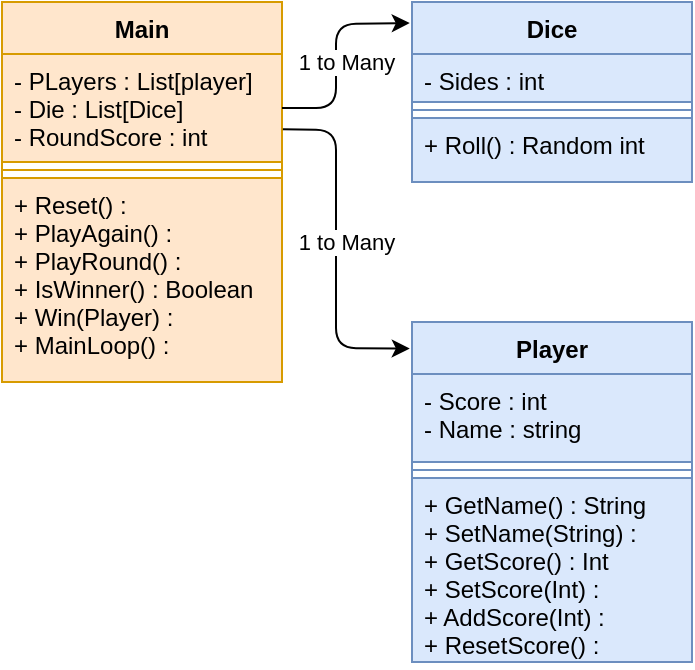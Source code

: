 <mxfile version="15.3.8" type="github">
  <diagram id="bdfmL1RfFqFF03tqhIrQ" name="Page-1">
    <mxGraphModel dx="981" dy="526" grid="1" gridSize="10" guides="1" tooltips="1" connect="1" arrows="1" fold="1" page="1" pageScale="1" pageWidth="850" pageHeight="1100" math="0" shadow="0">
      <root>
        <mxCell id="0" />
        <mxCell id="1" parent="0" />
        <mxCell id="JRXkXNT51RQTeY8iz1_f-3" value="Player" style="swimlane;fontStyle=1;align=center;verticalAlign=top;childLayout=stackLayout;horizontal=1;startSize=26;horizontalStack=0;resizeParent=1;resizeParentMax=0;resizeLast=0;collapsible=1;marginBottom=0;fillColor=#dae8fc;strokeColor=#6c8ebf;" parent="1" vertex="1">
          <mxGeometry x="458" y="360" width="140" height="170" as="geometry">
            <mxRectangle x="40" y="40" width="70" height="26" as="alternateBounds" />
          </mxGeometry>
        </mxCell>
        <mxCell id="JRXkXNT51RQTeY8iz1_f-4" value="- Score : int&#xa;- Name : string" style="text;strokeColor=#6c8ebf;fillColor=#dae8fc;align=left;verticalAlign=top;spacingLeft=4;spacingRight=4;overflow=hidden;rotatable=0;points=[[0,0.5],[1,0.5]];portConstraint=eastwest;" parent="JRXkXNT51RQTeY8iz1_f-3" vertex="1">
          <mxGeometry y="26" width="140" height="44" as="geometry" />
        </mxCell>
        <mxCell id="JRXkXNT51RQTeY8iz1_f-5" value="" style="line;strokeWidth=1;fillColor=#dae8fc;align=left;verticalAlign=middle;spacingTop=-1;spacingLeft=3;spacingRight=3;rotatable=0;labelPosition=right;points=[];portConstraint=eastwest;strokeColor=#6c8ebf;" parent="JRXkXNT51RQTeY8iz1_f-3" vertex="1">
          <mxGeometry y="70" width="140" height="8" as="geometry" />
        </mxCell>
        <mxCell id="JRXkXNT51RQTeY8iz1_f-6" value="+ GetName() : String&#xa;+ SetName(String) :&#xa;+ GetScore() : Int&#xa;+ SetScore(Int) :&#xa;+ AddScore(Int) :&#xa;+ ResetScore() :&#xa;" style="text;strokeColor=#6c8ebf;fillColor=#dae8fc;align=left;verticalAlign=top;spacingLeft=4;spacingRight=4;overflow=hidden;rotatable=0;points=[[0,0.5],[1,0.5]];portConstraint=eastwest;" parent="JRXkXNT51RQTeY8iz1_f-3" vertex="1">
          <mxGeometry y="78" width="140" height="92" as="geometry" />
        </mxCell>
        <mxCell id="W8-WtjujgNPqs9zurn6H-3" value="Main" style="swimlane;fontStyle=1;align=center;verticalAlign=top;childLayout=stackLayout;horizontal=1;startSize=26;horizontalStack=0;resizeParent=1;resizeParentMax=0;resizeLast=0;collapsible=1;marginBottom=0;fillColor=#ffe6cc;strokeColor=#d79b00;" vertex="1" parent="1">
          <mxGeometry x="253" y="200" width="140" height="190" as="geometry">
            <mxRectangle x="40" y="40" width="70" height="26" as="alternateBounds" />
          </mxGeometry>
        </mxCell>
        <mxCell id="W8-WtjujgNPqs9zurn6H-4" value="- PLayers : List[player]&#xa;- Die : List[Dice]&#xa;- RoundScore : int&#xa;" style="text;strokeColor=#d79b00;fillColor=#ffe6cc;align=left;verticalAlign=top;spacingLeft=4;spacingRight=4;overflow=hidden;rotatable=0;points=[[0,0.5],[1,0.5]];portConstraint=eastwest;" vertex="1" parent="W8-WtjujgNPqs9zurn6H-3">
          <mxGeometry y="26" width="140" height="54" as="geometry" />
        </mxCell>
        <mxCell id="W8-WtjujgNPqs9zurn6H-5" value="" style="line;strokeWidth=1;fillColor=#ffe6cc;align=left;verticalAlign=middle;spacingTop=-1;spacingLeft=3;spacingRight=3;rotatable=0;labelPosition=right;points=[];portConstraint=eastwest;strokeColor=#d79b00;" vertex="1" parent="W8-WtjujgNPqs9zurn6H-3">
          <mxGeometry y="80" width="140" height="8" as="geometry" />
        </mxCell>
        <mxCell id="W8-WtjujgNPqs9zurn6H-6" value="+ Reset() : &#xa;+ PlayAgain() :&#xa;+ PlayRound() : &#xa;+ IsWinner() : Boolean&#xa;+ Win(Player) : &#xa;+ MainLoop() : " style="text;strokeColor=#d79b00;fillColor=#ffe6cc;align=left;verticalAlign=top;spacingLeft=4;spacingRight=4;overflow=hidden;rotatable=0;points=[[0,0.5],[1,0.5]];portConstraint=eastwest;fontStyle=0" vertex="1" parent="W8-WtjujgNPqs9zurn6H-3">
          <mxGeometry y="88" width="140" height="102" as="geometry" />
        </mxCell>
        <mxCell id="W8-WtjujgNPqs9zurn6H-7" value="Dice" style="swimlane;fontStyle=1;align=center;verticalAlign=top;childLayout=stackLayout;horizontal=1;startSize=26;horizontalStack=0;resizeParent=1;resizeParentMax=0;resizeLast=0;collapsible=1;marginBottom=0;fillColor=#dae8fc;strokeColor=#6c8ebf;" vertex="1" parent="1">
          <mxGeometry x="458" y="200" width="140" height="90" as="geometry">
            <mxRectangle x="40" y="40" width="70" height="26" as="alternateBounds" />
          </mxGeometry>
        </mxCell>
        <mxCell id="W8-WtjujgNPqs9zurn6H-8" value="- Sides : int" style="text;strokeColor=#6c8ebf;fillColor=#dae8fc;align=left;verticalAlign=top;spacingLeft=4;spacingRight=4;overflow=hidden;rotatable=0;points=[[0,0.5],[1,0.5]];portConstraint=eastwest;" vertex="1" parent="W8-WtjujgNPqs9zurn6H-7">
          <mxGeometry y="26" width="140" height="24" as="geometry" />
        </mxCell>
        <mxCell id="W8-WtjujgNPqs9zurn6H-9" value="" style="line;strokeWidth=1;fillColor=#dae8fc;align=left;verticalAlign=middle;spacingTop=-1;spacingLeft=3;spacingRight=3;rotatable=0;labelPosition=right;points=[];portConstraint=eastwest;strokeColor=#6c8ebf;" vertex="1" parent="W8-WtjujgNPqs9zurn6H-7">
          <mxGeometry y="50" width="140" height="8" as="geometry" />
        </mxCell>
        <mxCell id="W8-WtjujgNPqs9zurn6H-10" value="+ Roll() : Random int" style="text;strokeColor=#6c8ebf;fillColor=#dae8fc;align=left;verticalAlign=top;spacingLeft=4;spacingRight=4;overflow=hidden;rotatable=0;points=[[0,0.5],[1,0.5]];portConstraint=eastwest;" vertex="1" parent="W8-WtjujgNPqs9zurn6H-7">
          <mxGeometry y="58" width="140" height="32" as="geometry" />
        </mxCell>
        <mxCell id="W8-WtjujgNPqs9zurn6H-11" value="" style="endArrow=classic;html=1;exitX=1;exitY=0.5;exitDx=0;exitDy=0;entryX=-0.008;entryY=0.117;entryDx=0;entryDy=0;entryPerimeter=0;" edge="1" parent="1" source="W8-WtjujgNPqs9zurn6H-4" target="W8-WtjujgNPqs9zurn6H-7">
          <mxGeometry width="50" height="50" relative="1" as="geometry">
            <mxPoint x="410" y="390" as="sourcePoint" />
            <mxPoint x="460" y="340" as="targetPoint" />
            <Array as="points">
              <mxPoint x="420" y="253" />
              <mxPoint x="420" y="211" />
            </Array>
          </mxGeometry>
        </mxCell>
        <mxCell id="W8-WtjujgNPqs9zurn6H-12" value="" style="endArrow=classic;html=1;exitX=1.003;exitY=0.697;exitDx=0;exitDy=0;exitPerimeter=0;entryX=-0.008;entryY=0.078;entryDx=0;entryDy=0;entryPerimeter=0;" edge="1" parent="1" source="W8-WtjujgNPqs9zurn6H-4" target="JRXkXNT51RQTeY8iz1_f-3">
          <mxGeometry width="50" height="50" relative="1" as="geometry">
            <mxPoint x="400" y="340" as="sourcePoint" />
            <mxPoint x="450" y="290" as="targetPoint" />
            <Array as="points">
              <mxPoint x="420" y="264" />
              <mxPoint x="420" y="373" />
            </Array>
          </mxGeometry>
        </mxCell>
        <mxCell id="W8-WtjujgNPqs9zurn6H-13" value="1 to Many" style="edgeLabel;html=1;align=center;verticalAlign=middle;resizable=0;points=[];" vertex="1" connectable="0" parent="W8-WtjujgNPqs9zurn6H-12">
          <mxGeometry x="0.352" y="2" relative="1" as="geometry">
            <mxPoint x="3" y="-34" as="offset" />
          </mxGeometry>
        </mxCell>
        <mxCell id="W8-WtjujgNPqs9zurn6H-14" value="1 to Many" style="edgeLabel;html=1;align=center;verticalAlign=middle;resizable=0;points=[];" vertex="1" connectable="0" parent="1">
          <mxGeometry x="425" y="229.999" as="geometry" />
        </mxCell>
      </root>
    </mxGraphModel>
  </diagram>
</mxfile>
